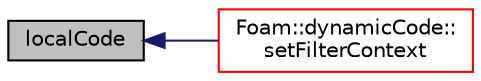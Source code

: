 digraph "localCode"
{
  bgcolor="transparent";
  edge [fontname="Helvetica",fontsize="10",labelfontname="Helvetica",labelfontsize="10"];
  node [fontname="Helvetica",fontsize="10",shape=record];
  rankdir="LR";
  Node1 [label="localCode",height=0.2,width=0.4,color="black", fillcolor="grey75", style="filled", fontcolor="black"];
  Node1 -> Node2 [dir="back",color="midnightblue",fontsize="10",style="solid",fontname="Helvetica"];
  Node2 [label="Foam::dynamicCode::\lsetFilterContext",height=0.2,width=0.4,color="red",URL="$a00603.html#a9fb6decafaa7baafa002326b82315d7c",tooltip="Define filter variables for code, codeInclude, SHA1sum. "];
}
